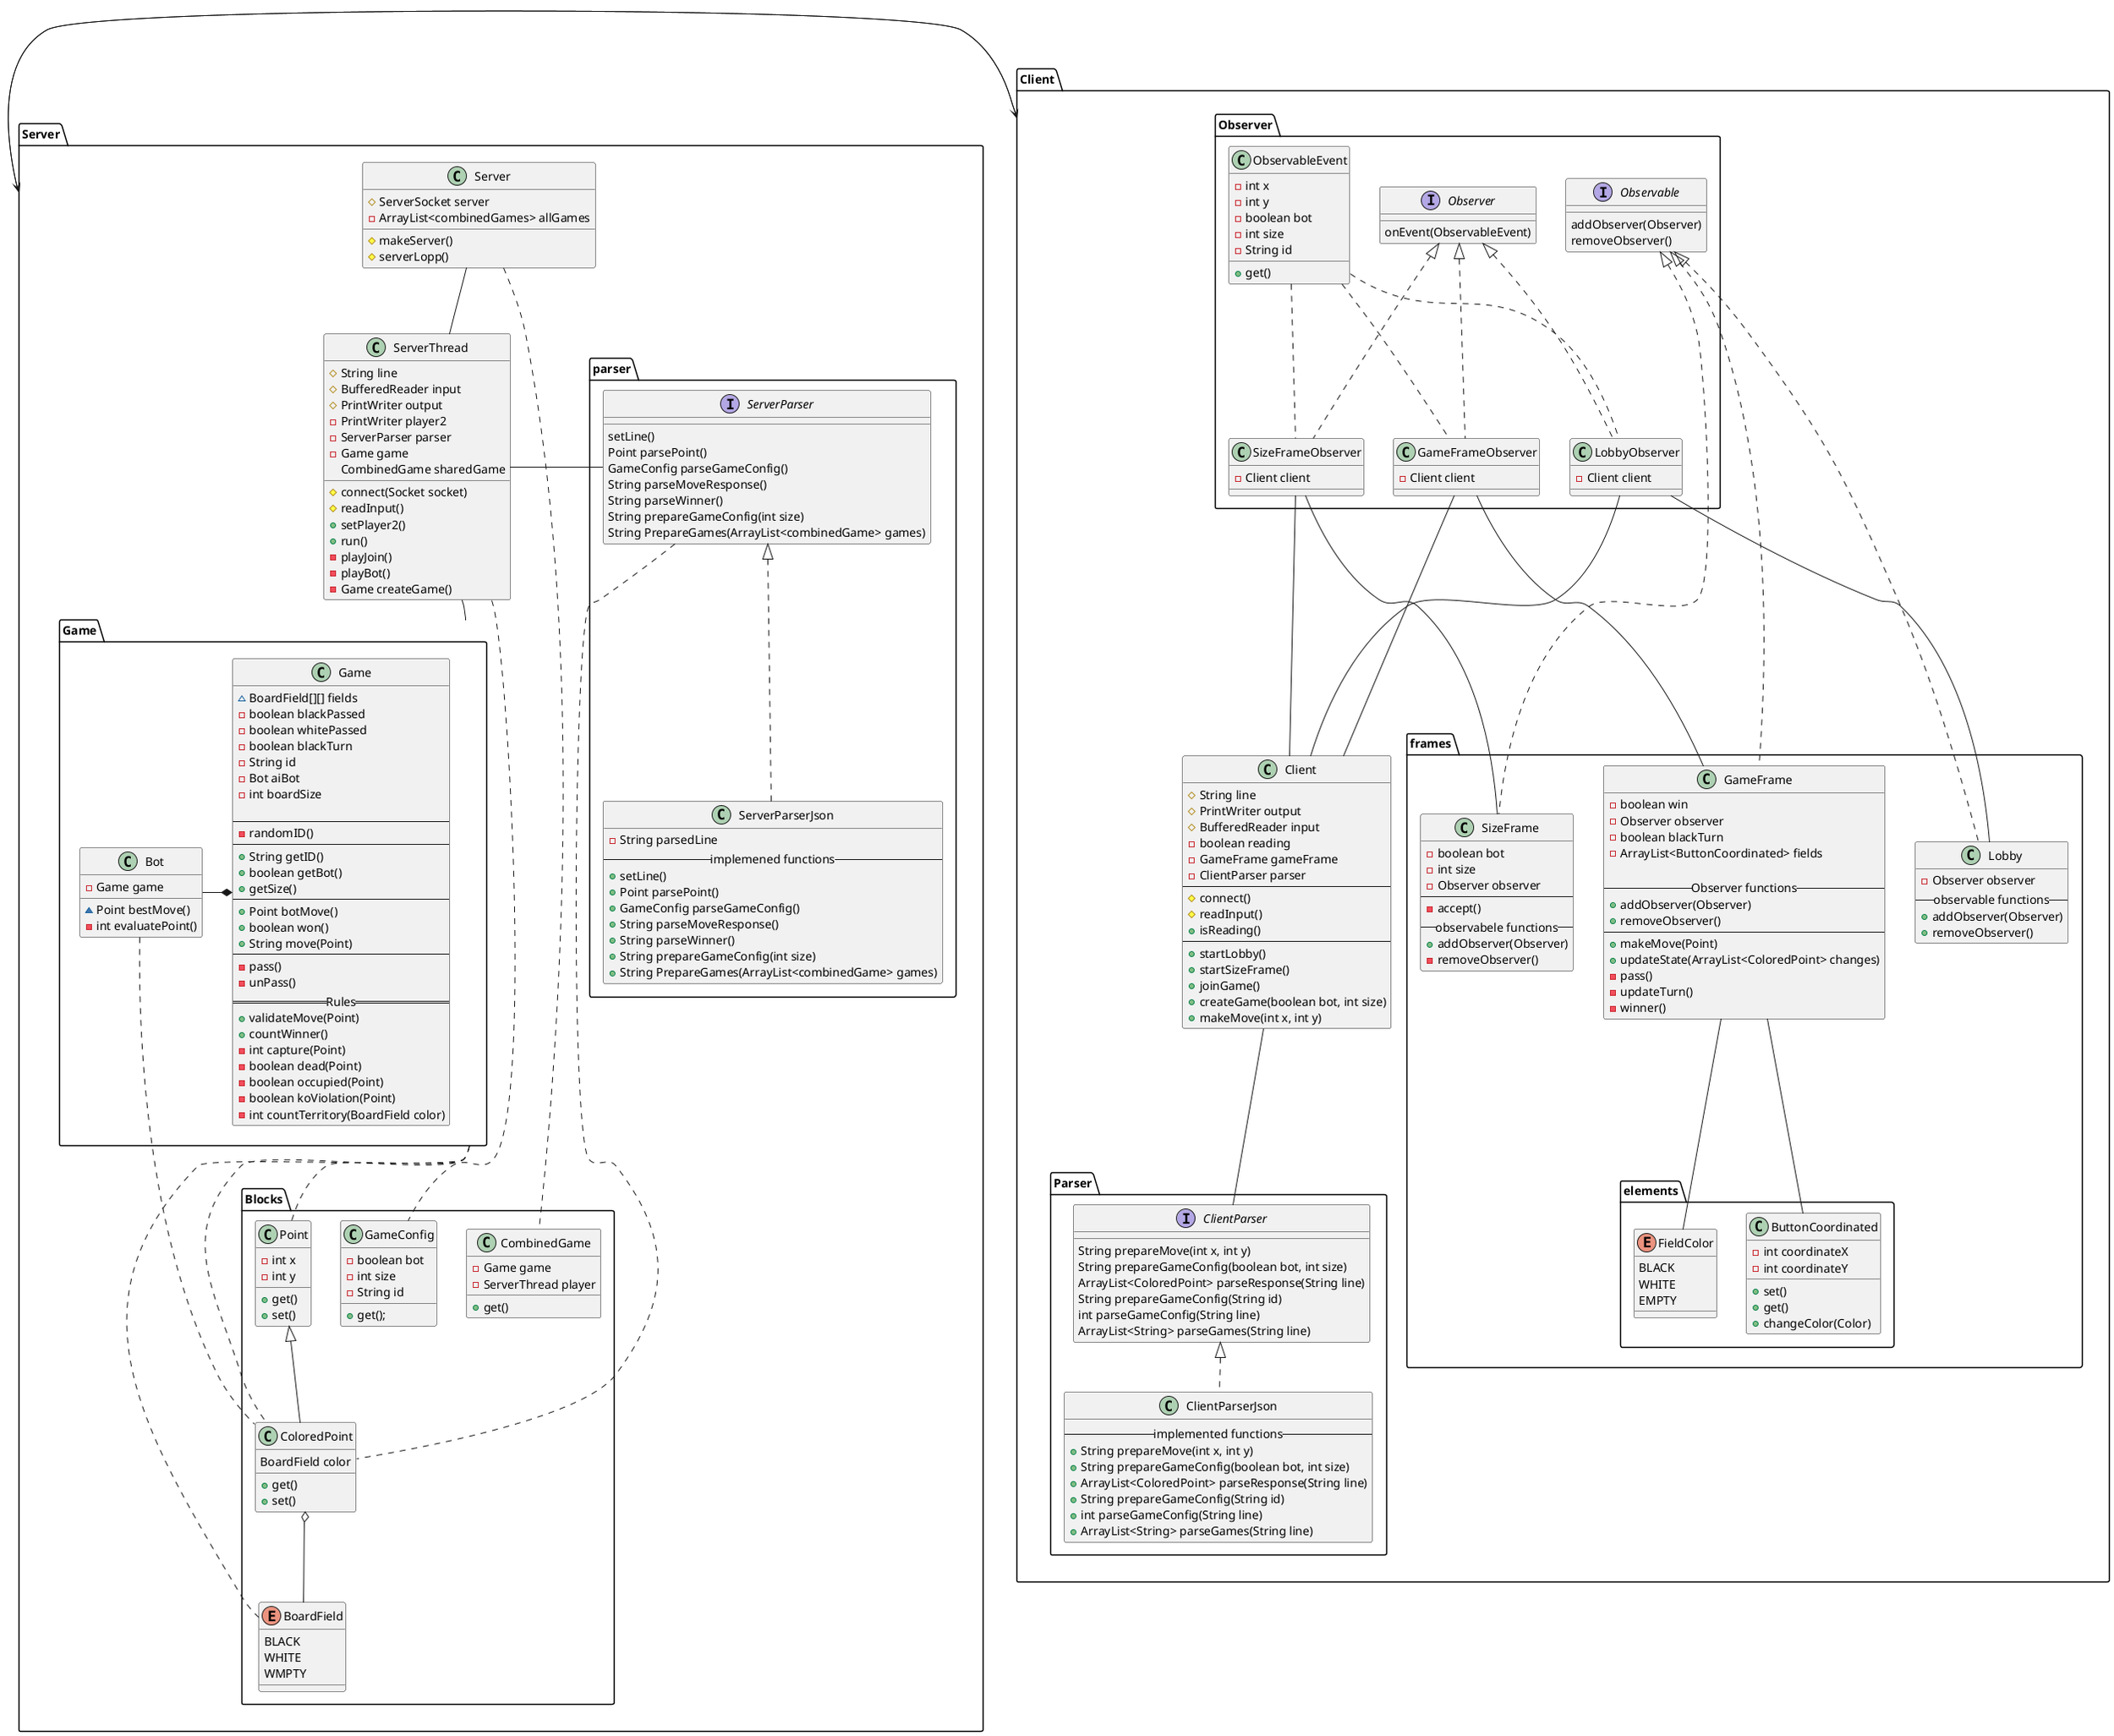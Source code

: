 @startuml

package Server {
    class Server {
        #ServerSocket server
        -ArrayList<combinedGames> allGames
        #makeServer()
        #serverLopp()
    }
    class ServerThread {
        #String line
        #BufferedReader input
        #PrintWriter output
        -PrintWriter player2
        -ServerParser parser
        -Game game
        CombinedGame sharedGame

        #connect(Socket socket)
        #readInput()
        +setPlayer2()
        +run()
        -playJoin()
        -playBot()
        -Game createGame()
    }
    package Game {
        class Game {
            ~BoardField[][] fields
            -boolean blackPassed
            -boolean whitePassed
            -boolean blackTurn
            -String id
            -Bot aiBot
            -int boardSize

            ---
            -randomID()
            ---
            +String getID()
            +boolean getBot()
            +getSize()
            ---
            +Point botMove()
            +boolean won()
            +String move(Point)
            ---
            -pass()
            -unPass()
            == Rules ==
            +validateMove(Point)
            +countWinner()
            -int capture(Point)
            -boolean dead(Point)
            -boolean occupied(Point)
            -boolean koViolation(Point)
            -int countTerritory(BoardField color)
        }
        class Bot {
            -Game game
            ~Point bestMove()
            -int evaluatePoint()
        }
        Bot -* Game
    }
    package parser {
        interface ServerParser{
            setLine()
            Point parsePoint()
            GameConfig parseGameConfig()
            String parseMoveResponse()
            String parseWinner()
            String prepareGameConfig(int size)
            String PrepareGames(ArrayList<combinedGame> games)
        }
        class ServerParserJson {
            -String parsedLine
            -- implemened functions --
            +setLine()
            +Point parsePoint()
            +GameConfig parseGameConfig()
            +String parseMoveResponse()
            +String parseWinner()
            +String prepareGameConfig(int size)
            +String PrepareGames(ArrayList<combinedGame> games)
        }

        ServerParser <|..ServerParserJson
    }
    package Blocks {
        class ColoredPoint {
            BoardField color
            +get()
            +set()
        }
        enum BoardField {
            BLACK
            WHITE
            WMPTY
        }
        class CombinedGame {
            -Game game
            -ServerThread player
            +get()
        }
        class GameConfig {
            -boolean bot
            -int size
            -String id
            +get();
        }
        class Point {
            -int x
            -int y
            +get()
            +set()
        }
        Point <|-- ColoredPoint
    }

    ServerParser - ServerThread
    Server -- ServerThread
    ServerThread -- Game
    Game .. Point
    ServerParser .. ColoredPoint
    Game .. ColoredPoint
    ServerThread .. GameConfig
    Server .. CombinedGame
    ColoredPoint o-- BoardField
    Game .. BoardField
    Bot .. ColoredPoint
}

package Client {
    class Client {
        #String line
        #PrintWriter output
        #BufferedReader input
        -boolean reading
        -GameFrame gameFrame
        -ClientParser parser
        ---
        #connect()
        #readInput()
        +isReading()
        ---
        +startLobby()
        +startSizeFrame()
        +joinGame()
        +createGame(boolean bot, int size)
        +makeMove(int x, int y)
    }
    package Parser {
        interface ClientParser {
            String prepareMove(int x, int y)
            String prepareGameConfig(boolean bot, int size)
            ArrayList<ColoredPoint> parseResponse(String line)
            String prepareGameConfig(String id)
            int parseGameConfig(String line)
            ArrayList<String> parseGames(String line)
        }
        class ClientParserJson {
            -- implemented functions --
            +String prepareMove(int x, int y)
            +String prepareGameConfig(boolean bot, int size)
            +ArrayList<ColoredPoint> parseResponse(String line)
            +String prepareGameConfig(String id)
            +int parseGameConfig(String line)
            +ArrayList<String> parseGames(String line)
        }
        ClientParser <|.. ClientParserJson
    }
    package Observer {
        interface Observer {
            onEvent(ObservableEvent)
        }
        interface Observable {
            addObserver(Observer)
            removeObserver()
        }
        class ObservableEvent {
            -int x
            -int y
            -boolean bot
            -int size
            -String id

            +get()
        }
        class LobbyObserver {
            -Client client
        }
        class SizeFrameObserver {
            -Client client
        }
        class GameFrameObserver {
            -Client client
        }
        Observer <|.. GameFrameObserver
        Observer <|.. LobbyObserver
        Observer <|.. SizeFrameObserver
        ObservableEvent .. SizeFrameObserver
        ObservableEvent .. GameFrameObserver
        ObservableEvent .. LobbyObserver
    }
    package frames {
        package elements {
            class ButtonCoordinated {
                -int coordinateX
                -int coordinateY

                +set()
                +get()
                +changeColor(Color)
            }
            enum FieldColor {
                BLACK
                WHITE
                EMPTY
            }
        }
        class GameFrame {
            -boolean win
            -Observer observer
            -boolean blackTurn
            -ArrayList<ButtonCoordinated> fields

            -- Observer functions --
            +addObserver(Observer)
            +removeObserver()
            ---
            +makeMove(Point)
            +updateState(ArrayList<ColoredPoint> changes)
            -pass()
            -updateTurn()
            -winner()
        }
        class Lobby {
            -Observer observer
            -- observable functions --
            +addObserver(Observer)
            +removeObserver()
        }
        class SizeFrame {
            -boolean bot
            -int size
            -Observer observer
            ---
            -accept()
            -- observabele functions --
            +addObserver(Observer)
            -removeObserver()
        }

    }

    Observable <|... Lobby
    Observable <|... GameFrame
    Observable <|... SizeFrame
    LobbyObserver -- Lobby
    LobbyObserver -- Client
    SizeFrameObserver -- SizeFrame
    SizeFrameObserver -- Client
    GameFrameObserver -- GameFrame
    GameFrameObserver -- Client
    Client -- ClientParser
    GameFrame -- FieldColor
    GameFrame -- ButtonCoordinated

}

Server <- Client
Client <- Server

@enduml